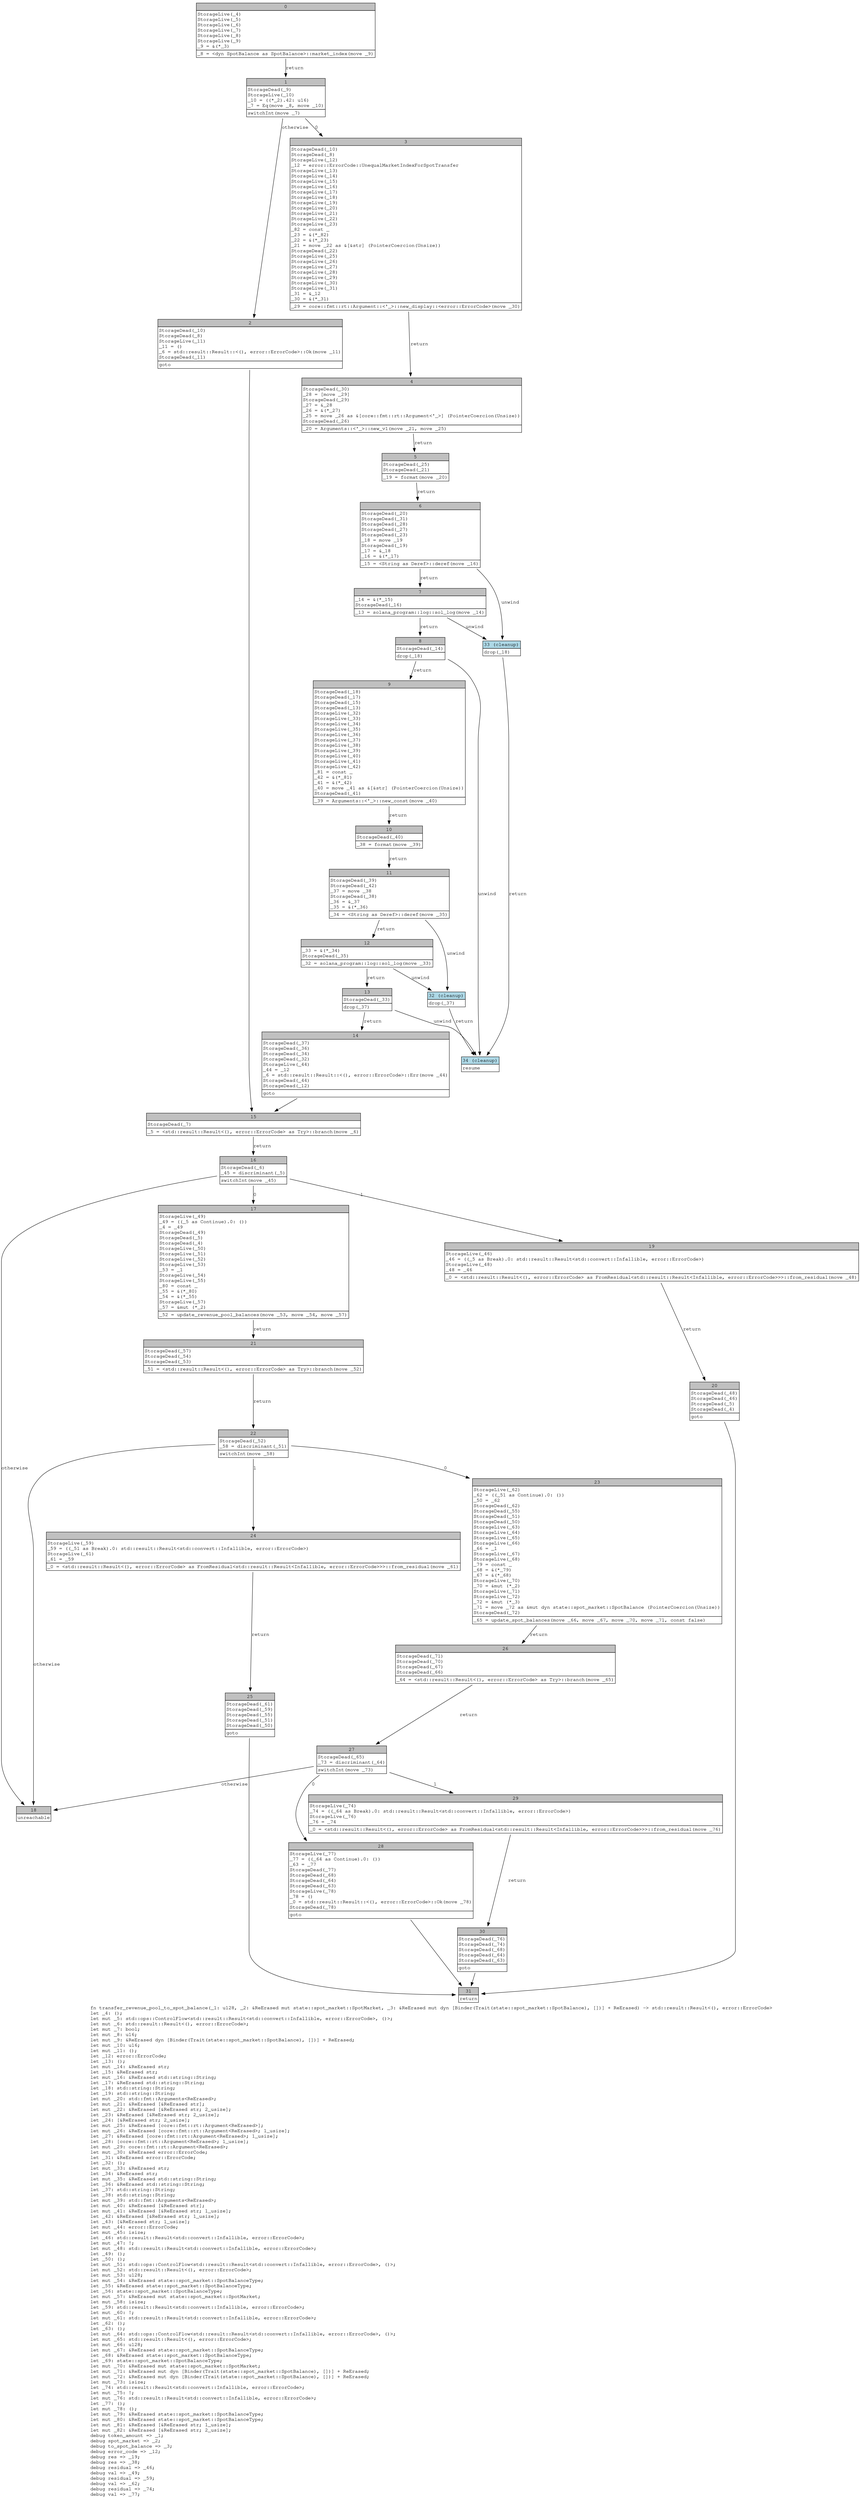 digraph Mir_0_797 {
    graph [fontname="Courier, monospace"];
    node [fontname="Courier, monospace"];
    edge [fontname="Courier, monospace"];
    label=<fn transfer_revenue_pool_to_spot_balance(_1: u128, _2: &amp;ReErased mut state::spot_market::SpotMarket, _3: &amp;ReErased mut dyn [Binder(Trait(state::spot_market::SpotBalance), [])] + ReErased) -&gt; std::result::Result&lt;(), error::ErrorCode&gt;<br align="left"/>let _4: ();<br align="left"/>let mut _5: std::ops::ControlFlow&lt;std::result::Result&lt;std::convert::Infallible, error::ErrorCode&gt;, ()&gt;;<br align="left"/>let mut _6: std::result::Result&lt;(), error::ErrorCode&gt;;<br align="left"/>let mut _7: bool;<br align="left"/>let mut _8: u16;<br align="left"/>let mut _9: &amp;ReErased dyn [Binder(Trait(state::spot_market::SpotBalance), [])] + ReErased;<br align="left"/>let mut _10: u16;<br align="left"/>let mut _11: ();<br align="left"/>let _12: error::ErrorCode;<br align="left"/>let _13: ();<br align="left"/>let mut _14: &amp;ReErased str;<br align="left"/>let _15: &amp;ReErased str;<br align="left"/>let mut _16: &amp;ReErased std::string::String;<br align="left"/>let _17: &amp;ReErased std::string::String;<br align="left"/>let _18: std::string::String;<br align="left"/>let _19: std::string::String;<br align="left"/>let mut _20: std::fmt::Arguments&lt;ReErased&gt;;<br align="left"/>let mut _21: &amp;ReErased [&amp;ReErased str];<br align="left"/>let mut _22: &amp;ReErased [&amp;ReErased str; 2_usize];<br align="left"/>let _23: &amp;ReErased [&amp;ReErased str; 2_usize];<br align="left"/>let _24: [&amp;ReErased str; 2_usize];<br align="left"/>let mut _25: &amp;ReErased [core::fmt::rt::Argument&lt;ReErased&gt;];<br align="left"/>let mut _26: &amp;ReErased [core::fmt::rt::Argument&lt;ReErased&gt;; 1_usize];<br align="left"/>let _27: &amp;ReErased [core::fmt::rt::Argument&lt;ReErased&gt;; 1_usize];<br align="left"/>let _28: [core::fmt::rt::Argument&lt;ReErased&gt;; 1_usize];<br align="left"/>let mut _29: core::fmt::rt::Argument&lt;ReErased&gt;;<br align="left"/>let mut _30: &amp;ReErased error::ErrorCode;<br align="left"/>let _31: &amp;ReErased error::ErrorCode;<br align="left"/>let _32: ();<br align="left"/>let mut _33: &amp;ReErased str;<br align="left"/>let _34: &amp;ReErased str;<br align="left"/>let mut _35: &amp;ReErased std::string::String;<br align="left"/>let _36: &amp;ReErased std::string::String;<br align="left"/>let _37: std::string::String;<br align="left"/>let _38: std::string::String;<br align="left"/>let mut _39: std::fmt::Arguments&lt;ReErased&gt;;<br align="left"/>let mut _40: &amp;ReErased [&amp;ReErased str];<br align="left"/>let mut _41: &amp;ReErased [&amp;ReErased str; 1_usize];<br align="left"/>let _42: &amp;ReErased [&amp;ReErased str; 1_usize];<br align="left"/>let _43: [&amp;ReErased str; 1_usize];<br align="left"/>let mut _44: error::ErrorCode;<br align="left"/>let mut _45: isize;<br align="left"/>let _46: std::result::Result&lt;std::convert::Infallible, error::ErrorCode&gt;;<br align="left"/>let mut _47: !;<br align="left"/>let mut _48: std::result::Result&lt;std::convert::Infallible, error::ErrorCode&gt;;<br align="left"/>let _49: ();<br align="left"/>let _50: ();<br align="left"/>let mut _51: std::ops::ControlFlow&lt;std::result::Result&lt;std::convert::Infallible, error::ErrorCode&gt;, ()&gt;;<br align="left"/>let mut _52: std::result::Result&lt;(), error::ErrorCode&gt;;<br align="left"/>let mut _53: u128;<br align="left"/>let mut _54: &amp;ReErased state::spot_market::SpotBalanceType;<br align="left"/>let _55: &amp;ReErased state::spot_market::SpotBalanceType;<br align="left"/>let _56: state::spot_market::SpotBalanceType;<br align="left"/>let mut _57: &amp;ReErased mut state::spot_market::SpotMarket;<br align="left"/>let mut _58: isize;<br align="left"/>let _59: std::result::Result&lt;std::convert::Infallible, error::ErrorCode&gt;;<br align="left"/>let mut _60: !;<br align="left"/>let mut _61: std::result::Result&lt;std::convert::Infallible, error::ErrorCode&gt;;<br align="left"/>let _62: ();<br align="left"/>let _63: ();<br align="left"/>let mut _64: std::ops::ControlFlow&lt;std::result::Result&lt;std::convert::Infallible, error::ErrorCode&gt;, ()&gt;;<br align="left"/>let mut _65: std::result::Result&lt;(), error::ErrorCode&gt;;<br align="left"/>let mut _66: u128;<br align="left"/>let mut _67: &amp;ReErased state::spot_market::SpotBalanceType;<br align="left"/>let _68: &amp;ReErased state::spot_market::SpotBalanceType;<br align="left"/>let _69: state::spot_market::SpotBalanceType;<br align="left"/>let mut _70: &amp;ReErased mut state::spot_market::SpotMarket;<br align="left"/>let mut _71: &amp;ReErased mut dyn [Binder(Trait(state::spot_market::SpotBalance), [])] + ReErased;<br align="left"/>let mut _72: &amp;ReErased mut dyn [Binder(Trait(state::spot_market::SpotBalance), [])] + ReErased;<br align="left"/>let mut _73: isize;<br align="left"/>let _74: std::result::Result&lt;std::convert::Infallible, error::ErrorCode&gt;;<br align="left"/>let mut _75: !;<br align="left"/>let mut _76: std::result::Result&lt;std::convert::Infallible, error::ErrorCode&gt;;<br align="left"/>let _77: ();<br align="left"/>let mut _78: ();<br align="left"/>let mut _79: &amp;ReErased state::spot_market::SpotBalanceType;<br align="left"/>let mut _80: &amp;ReErased state::spot_market::SpotBalanceType;<br align="left"/>let mut _81: &amp;ReErased [&amp;ReErased str; 1_usize];<br align="left"/>let mut _82: &amp;ReErased [&amp;ReErased str; 2_usize];<br align="left"/>debug token_amount =&gt; _1;<br align="left"/>debug spot_market =&gt; _2;<br align="left"/>debug to_spot_balance =&gt; _3;<br align="left"/>debug error_code =&gt; _12;<br align="left"/>debug res =&gt; _19;<br align="left"/>debug res =&gt; _38;<br align="left"/>debug residual =&gt; _46;<br align="left"/>debug val =&gt; _49;<br align="left"/>debug residual =&gt; _59;<br align="left"/>debug val =&gt; _62;<br align="left"/>debug residual =&gt; _74;<br align="left"/>debug val =&gt; _77;<br align="left"/>>;
    bb0__0_797 [shape="none", label=<<table border="0" cellborder="1" cellspacing="0"><tr><td bgcolor="gray" align="center" colspan="1">0</td></tr><tr><td align="left" balign="left">StorageLive(_4)<br/>StorageLive(_5)<br/>StorageLive(_6)<br/>StorageLive(_7)<br/>StorageLive(_8)<br/>StorageLive(_9)<br/>_9 = &amp;(*_3)<br/></td></tr><tr><td align="left">_8 = &lt;dyn SpotBalance as SpotBalance&gt;::market_index(move _9)</td></tr></table>>];
    bb1__0_797 [shape="none", label=<<table border="0" cellborder="1" cellspacing="0"><tr><td bgcolor="gray" align="center" colspan="1">1</td></tr><tr><td align="left" balign="left">StorageDead(_9)<br/>StorageLive(_10)<br/>_10 = ((*_2).42: u16)<br/>_7 = Eq(move _8, move _10)<br/></td></tr><tr><td align="left">switchInt(move _7)</td></tr></table>>];
    bb2__0_797 [shape="none", label=<<table border="0" cellborder="1" cellspacing="0"><tr><td bgcolor="gray" align="center" colspan="1">2</td></tr><tr><td align="left" balign="left">StorageDead(_10)<br/>StorageDead(_8)<br/>StorageLive(_11)<br/>_11 = ()<br/>_6 = std::result::Result::&lt;(), error::ErrorCode&gt;::Ok(move _11)<br/>StorageDead(_11)<br/></td></tr><tr><td align="left">goto</td></tr></table>>];
    bb3__0_797 [shape="none", label=<<table border="0" cellborder="1" cellspacing="0"><tr><td bgcolor="gray" align="center" colspan="1">3</td></tr><tr><td align="left" balign="left">StorageDead(_10)<br/>StorageDead(_8)<br/>StorageLive(_12)<br/>_12 = error::ErrorCode::UnequalMarketIndexForSpotTransfer<br/>StorageLive(_13)<br/>StorageLive(_14)<br/>StorageLive(_15)<br/>StorageLive(_16)<br/>StorageLive(_17)<br/>StorageLive(_18)<br/>StorageLive(_19)<br/>StorageLive(_20)<br/>StorageLive(_21)<br/>StorageLive(_22)<br/>StorageLive(_23)<br/>_82 = const _<br/>_23 = &amp;(*_82)<br/>_22 = &amp;(*_23)<br/>_21 = move _22 as &amp;[&amp;str] (PointerCoercion(Unsize))<br/>StorageDead(_22)<br/>StorageLive(_25)<br/>StorageLive(_26)<br/>StorageLive(_27)<br/>StorageLive(_28)<br/>StorageLive(_29)<br/>StorageLive(_30)<br/>StorageLive(_31)<br/>_31 = &amp;_12<br/>_30 = &amp;(*_31)<br/></td></tr><tr><td align="left">_29 = core::fmt::rt::Argument::&lt;'_&gt;::new_display::&lt;error::ErrorCode&gt;(move _30)</td></tr></table>>];
    bb4__0_797 [shape="none", label=<<table border="0" cellborder="1" cellspacing="0"><tr><td bgcolor="gray" align="center" colspan="1">4</td></tr><tr><td align="left" balign="left">StorageDead(_30)<br/>_28 = [move _29]<br/>StorageDead(_29)<br/>_27 = &amp;_28<br/>_26 = &amp;(*_27)<br/>_25 = move _26 as &amp;[core::fmt::rt::Argument&lt;'_&gt;] (PointerCoercion(Unsize))<br/>StorageDead(_26)<br/></td></tr><tr><td align="left">_20 = Arguments::&lt;'_&gt;::new_v1(move _21, move _25)</td></tr></table>>];
    bb5__0_797 [shape="none", label=<<table border="0" cellborder="1" cellspacing="0"><tr><td bgcolor="gray" align="center" colspan="1">5</td></tr><tr><td align="left" balign="left">StorageDead(_25)<br/>StorageDead(_21)<br/></td></tr><tr><td align="left">_19 = format(move _20)</td></tr></table>>];
    bb6__0_797 [shape="none", label=<<table border="0" cellborder="1" cellspacing="0"><tr><td bgcolor="gray" align="center" colspan="1">6</td></tr><tr><td align="left" balign="left">StorageDead(_20)<br/>StorageDead(_31)<br/>StorageDead(_28)<br/>StorageDead(_27)<br/>StorageDead(_23)<br/>_18 = move _19<br/>StorageDead(_19)<br/>_17 = &amp;_18<br/>_16 = &amp;(*_17)<br/></td></tr><tr><td align="left">_15 = &lt;String as Deref&gt;::deref(move _16)</td></tr></table>>];
    bb7__0_797 [shape="none", label=<<table border="0" cellborder="1" cellspacing="0"><tr><td bgcolor="gray" align="center" colspan="1">7</td></tr><tr><td align="left" balign="left">_14 = &amp;(*_15)<br/>StorageDead(_16)<br/></td></tr><tr><td align="left">_13 = solana_program::log::sol_log(move _14)</td></tr></table>>];
    bb8__0_797 [shape="none", label=<<table border="0" cellborder="1" cellspacing="0"><tr><td bgcolor="gray" align="center" colspan="1">8</td></tr><tr><td align="left" balign="left">StorageDead(_14)<br/></td></tr><tr><td align="left">drop(_18)</td></tr></table>>];
    bb9__0_797 [shape="none", label=<<table border="0" cellborder="1" cellspacing="0"><tr><td bgcolor="gray" align="center" colspan="1">9</td></tr><tr><td align="left" balign="left">StorageDead(_18)<br/>StorageDead(_17)<br/>StorageDead(_15)<br/>StorageDead(_13)<br/>StorageLive(_32)<br/>StorageLive(_33)<br/>StorageLive(_34)<br/>StorageLive(_35)<br/>StorageLive(_36)<br/>StorageLive(_37)<br/>StorageLive(_38)<br/>StorageLive(_39)<br/>StorageLive(_40)<br/>StorageLive(_41)<br/>StorageLive(_42)<br/>_81 = const _<br/>_42 = &amp;(*_81)<br/>_41 = &amp;(*_42)<br/>_40 = move _41 as &amp;[&amp;str] (PointerCoercion(Unsize))<br/>StorageDead(_41)<br/></td></tr><tr><td align="left">_39 = Arguments::&lt;'_&gt;::new_const(move _40)</td></tr></table>>];
    bb10__0_797 [shape="none", label=<<table border="0" cellborder="1" cellspacing="0"><tr><td bgcolor="gray" align="center" colspan="1">10</td></tr><tr><td align="left" balign="left">StorageDead(_40)<br/></td></tr><tr><td align="left">_38 = format(move _39)</td></tr></table>>];
    bb11__0_797 [shape="none", label=<<table border="0" cellborder="1" cellspacing="0"><tr><td bgcolor="gray" align="center" colspan="1">11</td></tr><tr><td align="left" balign="left">StorageDead(_39)<br/>StorageDead(_42)<br/>_37 = move _38<br/>StorageDead(_38)<br/>_36 = &amp;_37<br/>_35 = &amp;(*_36)<br/></td></tr><tr><td align="left">_34 = &lt;String as Deref&gt;::deref(move _35)</td></tr></table>>];
    bb12__0_797 [shape="none", label=<<table border="0" cellborder="1" cellspacing="0"><tr><td bgcolor="gray" align="center" colspan="1">12</td></tr><tr><td align="left" balign="left">_33 = &amp;(*_34)<br/>StorageDead(_35)<br/></td></tr><tr><td align="left">_32 = solana_program::log::sol_log(move _33)</td></tr></table>>];
    bb13__0_797 [shape="none", label=<<table border="0" cellborder="1" cellspacing="0"><tr><td bgcolor="gray" align="center" colspan="1">13</td></tr><tr><td align="left" balign="left">StorageDead(_33)<br/></td></tr><tr><td align="left">drop(_37)</td></tr></table>>];
    bb14__0_797 [shape="none", label=<<table border="0" cellborder="1" cellspacing="0"><tr><td bgcolor="gray" align="center" colspan="1">14</td></tr><tr><td align="left" balign="left">StorageDead(_37)<br/>StorageDead(_36)<br/>StorageDead(_34)<br/>StorageDead(_32)<br/>StorageLive(_44)<br/>_44 = _12<br/>_6 = std::result::Result::&lt;(), error::ErrorCode&gt;::Err(move _44)<br/>StorageDead(_44)<br/>StorageDead(_12)<br/></td></tr><tr><td align="left">goto</td></tr></table>>];
    bb15__0_797 [shape="none", label=<<table border="0" cellborder="1" cellspacing="0"><tr><td bgcolor="gray" align="center" colspan="1">15</td></tr><tr><td align="left" balign="left">StorageDead(_7)<br/></td></tr><tr><td align="left">_5 = &lt;std::result::Result&lt;(), error::ErrorCode&gt; as Try&gt;::branch(move _6)</td></tr></table>>];
    bb16__0_797 [shape="none", label=<<table border="0" cellborder="1" cellspacing="0"><tr><td bgcolor="gray" align="center" colspan="1">16</td></tr><tr><td align="left" balign="left">StorageDead(_6)<br/>_45 = discriminant(_5)<br/></td></tr><tr><td align="left">switchInt(move _45)</td></tr></table>>];
    bb17__0_797 [shape="none", label=<<table border="0" cellborder="1" cellspacing="0"><tr><td bgcolor="gray" align="center" colspan="1">17</td></tr><tr><td align="left" balign="left">StorageLive(_49)<br/>_49 = ((_5 as Continue).0: ())<br/>_4 = _49<br/>StorageDead(_49)<br/>StorageDead(_5)<br/>StorageDead(_4)<br/>StorageLive(_50)<br/>StorageLive(_51)<br/>StorageLive(_52)<br/>StorageLive(_53)<br/>_53 = _1<br/>StorageLive(_54)<br/>StorageLive(_55)<br/>_80 = const _<br/>_55 = &amp;(*_80)<br/>_54 = &amp;(*_55)<br/>StorageLive(_57)<br/>_57 = &amp;mut (*_2)<br/></td></tr><tr><td align="left">_52 = update_revenue_pool_balances(move _53, move _54, move _57)</td></tr></table>>];
    bb18__0_797 [shape="none", label=<<table border="0" cellborder="1" cellspacing="0"><tr><td bgcolor="gray" align="center" colspan="1">18</td></tr><tr><td align="left">unreachable</td></tr></table>>];
    bb19__0_797 [shape="none", label=<<table border="0" cellborder="1" cellspacing="0"><tr><td bgcolor="gray" align="center" colspan="1">19</td></tr><tr><td align="left" balign="left">StorageLive(_46)<br/>_46 = ((_5 as Break).0: std::result::Result&lt;std::convert::Infallible, error::ErrorCode&gt;)<br/>StorageLive(_48)<br/>_48 = _46<br/></td></tr><tr><td align="left">_0 = &lt;std::result::Result&lt;(), error::ErrorCode&gt; as FromResidual&lt;std::result::Result&lt;Infallible, error::ErrorCode&gt;&gt;&gt;::from_residual(move _48)</td></tr></table>>];
    bb20__0_797 [shape="none", label=<<table border="0" cellborder="1" cellspacing="0"><tr><td bgcolor="gray" align="center" colspan="1">20</td></tr><tr><td align="left" balign="left">StorageDead(_48)<br/>StorageDead(_46)<br/>StorageDead(_5)<br/>StorageDead(_4)<br/></td></tr><tr><td align="left">goto</td></tr></table>>];
    bb21__0_797 [shape="none", label=<<table border="0" cellborder="1" cellspacing="0"><tr><td bgcolor="gray" align="center" colspan="1">21</td></tr><tr><td align="left" balign="left">StorageDead(_57)<br/>StorageDead(_54)<br/>StorageDead(_53)<br/></td></tr><tr><td align="left">_51 = &lt;std::result::Result&lt;(), error::ErrorCode&gt; as Try&gt;::branch(move _52)</td></tr></table>>];
    bb22__0_797 [shape="none", label=<<table border="0" cellborder="1" cellspacing="0"><tr><td bgcolor="gray" align="center" colspan="1">22</td></tr><tr><td align="left" balign="left">StorageDead(_52)<br/>_58 = discriminant(_51)<br/></td></tr><tr><td align="left">switchInt(move _58)</td></tr></table>>];
    bb23__0_797 [shape="none", label=<<table border="0" cellborder="1" cellspacing="0"><tr><td bgcolor="gray" align="center" colspan="1">23</td></tr><tr><td align="left" balign="left">StorageLive(_62)<br/>_62 = ((_51 as Continue).0: ())<br/>_50 = _62<br/>StorageDead(_62)<br/>StorageDead(_55)<br/>StorageDead(_51)<br/>StorageDead(_50)<br/>StorageLive(_63)<br/>StorageLive(_64)<br/>StorageLive(_65)<br/>StorageLive(_66)<br/>_66 = _1<br/>StorageLive(_67)<br/>StorageLive(_68)<br/>_79 = const _<br/>_68 = &amp;(*_79)<br/>_67 = &amp;(*_68)<br/>StorageLive(_70)<br/>_70 = &amp;mut (*_2)<br/>StorageLive(_71)<br/>StorageLive(_72)<br/>_72 = &amp;mut (*_3)<br/>_71 = move _72 as &amp;mut dyn state::spot_market::SpotBalance (PointerCoercion(Unsize))<br/>StorageDead(_72)<br/></td></tr><tr><td align="left">_65 = update_spot_balances(move _66, move _67, move _70, move _71, const false)</td></tr></table>>];
    bb24__0_797 [shape="none", label=<<table border="0" cellborder="1" cellspacing="0"><tr><td bgcolor="gray" align="center" colspan="1">24</td></tr><tr><td align="left" balign="left">StorageLive(_59)<br/>_59 = ((_51 as Break).0: std::result::Result&lt;std::convert::Infallible, error::ErrorCode&gt;)<br/>StorageLive(_61)<br/>_61 = _59<br/></td></tr><tr><td align="left">_0 = &lt;std::result::Result&lt;(), error::ErrorCode&gt; as FromResidual&lt;std::result::Result&lt;Infallible, error::ErrorCode&gt;&gt;&gt;::from_residual(move _61)</td></tr></table>>];
    bb25__0_797 [shape="none", label=<<table border="0" cellborder="1" cellspacing="0"><tr><td bgcolor="gray" align="center" colspan="1">25</td></tr><tr><td align="left" balign="left">StorageDead(_61)<br/>StorageDead(_59)<br/>StorageDead(_55)<br/>StorageDead(_51)<br/>StorageDead(_50)<br/></td></tr><tr><td align="left">goto</td></tr></table>>];
    bb26__0_797 [shape="none", label=<<table border="0" cellborder="1" cellspacing="0"><tr><td bgcolor="gray" align="center" colspan="1">26</td></tr><tr><td align="left" balign="left">StorageDead(_71)<br/>StorageDead(_70)<br/>StorageDead(_67)<br/>StorageDead(_66)<br/></td></tr><tr><td align="left">_64 = &lt;std::result::Result&lt;(), error::ErrorCode&gt; as Try&gt;::branch(move _65)</td></tr></table>>];
    bb27__0_797 [shape="none", label=<<table border="0" cellborder="1" cellspacing="0"><tr><td bgcolor="gray" align="center" colspan="1">27</td></tr><tr><td align="left" balign="left">StorageDead(_65)<br/>_73 = discriminant(_64)<br/></td></tr><tr><td align="left">switchInt(move _73)</td></tr></table>>];
    bb28__0_797 [shape="none", label=<<table border="0" cellborder="1" cellspacing="0"><tr><td bgcolor="gray" align="center" colspan="1">28</td></tr><tr><td align="left" balign="left">StorageLive(_77)<br/>_77 = ((_64 as Continue).0: ())<br/>_63 = _77<br/>StorageDead(_77)<br/>StorageDead(_68)<br/>StorageDead(_64)<br/>StorageDead(_63)<br/>StorageLive(_78)<br/>_78 = ()<br/>_0 = std::result::Result::&lt;(), error::ErrorCode&gt;::Ok(move _78)<br/>StorageDead(_78)<br/></td></tr><tr><td align="left">goto</td></tr></table>>];
    bb29__0_797 [shape="none", label=<<table border="0" cellborder="1" cellspacing="0"><tr><td bgcolor="gray" align="center" colspan="1">29</td></tr><tr><td align="left" balign="left">StorageLive(_74)<br/>_74 = ((_64 as Break).0: std::result::Result&lt;std::convert::Infallible, error::ErrorCode&gt;)<br/>StorageLive(_76)<br/>_76 = _74<br/></td></tr><tr><td align="left">_0 = &lt;std::result::Result&lt;(), error::ErrorCode&gt; as FromResidual&lt;std::result::Result&lt;Infallible, error::ErrorCode&gt;&gt;&gt;::from_residual(move _76)</td></tr></table>>];
    bb30__0_797 [shape="none", label=<<table border="0" cellborder="1" cellspacing="0"><tr><td bgcolor="gray" align="center" colspan="1">30</td></tr><tr><td align="left" balign="left">StorageDead(_76)<br/>StorageDead(_74)<br/>StorageDead(_68)<br/>StorageDead(_64)<br/>StorageDead(_63)<br/></td></tr><tr><td align="left">goto</td></tr></table>>];
    bb31__0_797 [shape="none", label=<<table border="0" cellborder="1" cellspacing="0"><tr><td bgcolor="gray" align="center" colspan="1">31</td></tr><tr><td align="left">return</td></tr></table>>];
    bb32__0_797 [shape="none", label=<<table border="0" cellborder="1" cellspacing="0"><tr><td bgcolor="lightblue" align="center" colspan="1">32 (cleanup)</td></tr><tr><td align="left">drop(_37)</td></tr></table>>];
    bb33__0_797 [shape="none", label=<<table border="0" cellborder="1" cellspacing="0"><tr><td bgcolor="lightblue" align="center" colspan="1">33 (cleanup)</td></tr><tr><td align="left">drop(_18)</td></tr></table>>];
    bb34__0_797 [shape="none", label=<<table border="0" cellborder="1" cellspacing="0"><tr><td bgcolor="lightblue" align="center" colspan="1">34 (cleanup)</td></tr><tr><td align="left">resume</td></tr></table>>];
    bb0__0_797 -> bb1__0_797 [label="return"];
    bb1__0_797 -> bb3__0_797 [label="0"];
    bb1__0_797 -> bb2__0_797 [label="otherwise"];
    bb2__0_797 -> bb15__0_797 [label=""];
    bb3__0_797 -> bb4__0_797 [label="return"];
    bb4__0_797 -> bb5__0_797 [label="return"];
    bb5__0_797 -> bb6__0_797 [label="return"];
    bb6__0_797 -> bb7__0_797 [label="return"];
    bb6__0_797 -> bb33__0_797 [label="unwind"];
    bb7__0_797 -> bb8__0_797 [label="return"];
    bb7__0_797 -> bb33__0_797 [label="unwind"];
    bb8__0_797 -> bb9__0_797 [label="return"];
    bb8__0_797 -> bb34__0_797 [label="unwind"];
    bb9__0_797 -> bb10__0_797 [label="return"];
    bb10__0_797 -> bb11__0_797 [label="return"];
    bb11__0_797 -> bb12__0_797 [label="return"];
    bb11__0_797 -> bb32__0_797 [label="unwind"];
    bb12__0_797 -> bb13__0_797 [label="return"];
    bb12__0_797 -> bb32__0_797 [label="unwind"];
    bb13__0_797 -> bb14__0_797 [label="return"];
    bb13__0_797 -> bb34__0_797 [label="unwind"];
    bb14__0_797 -> bb15__0_797 [label=""];
    bb15__0_797 -> bb16__0_797 [label="return"];
    bb16__0_797 -> bb17__0_797 [label="0"];
    bb16__0_797 -> bb19__0_797 [label="1"];
    bb16__0_797 -> bb18__0_797 [label="otherwise"];
    bb17__0_797 -> bb21__0_797 [label="return"];
    bb19__0_797 -> bb20__0_797 [label="return"];
    bb20__0_797 -> bb31__0_797 [label=""];
    bb21__0_797 -> bb22__0_797 [label="return"];
    bb22__0_797 -> bb23__0_797 [label="0"];
    bb22__0_797 -> bb24__0_797 [label="1"];
    bb22__0_797 -> bb18__0_797 [label="otherwise"];
    bb23__0_797 -> bb26__0_797 [label="return"];
    bb24__0_797 -> bb25__0_797 [label="return"];
    bb25__0_797 -> bb31__0_797 [label=""];
    bb26__0_797 -> bb27__0_797 [label="return"];
    bb27__0_797 -> bb28__0_797 [label="0"];
    bb27__0_797 -> bb29__0_797 [label="1"];
    bb27__0_797 -> bb18__0_797 [label="otherwise"];
    bb28__0_797 -> bb31__0_797 [label=""];
    bb29__0_797 -> bb30__0_797 [label="return"];
    bb30__0_797 -> bb31__0_797 [label=""];
    bb32__0_797 -> bb34__0_797 [label="return"];
    bb33__0_797 -> bb34__0_797 [label="return"];
}
